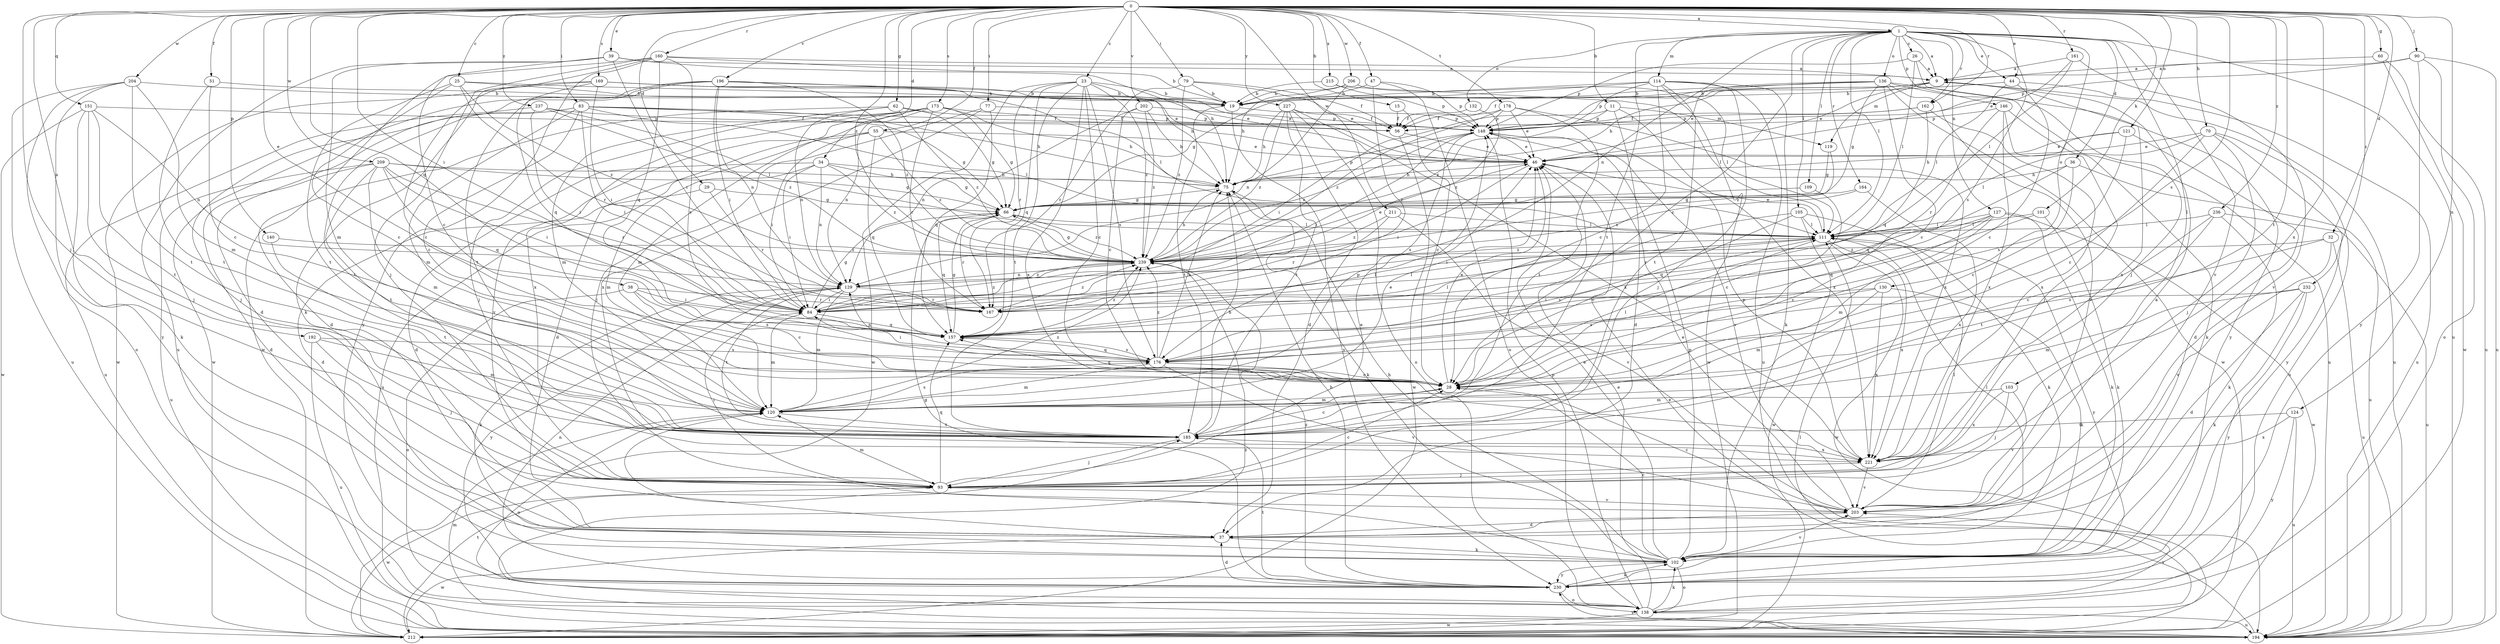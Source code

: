 strict digraph  {
0;
1;
9;
11;
15;
19;
23;
25;
26;
28;
29;
32;
34;
36;
37;
38;
39;
44;
46;
47;
51;
55;
56;
60;
62;
66;
70;
75;
77;
79;
83;
84;
90;
93;
101;
102;
103;
105;
109;
111;
114;
119;
120;
121;
124;
127;
129;
130;
132;
136;
138;
140;
146;
148;
151;
157;
160;
161;
162;
164;
167;
169;
173;
176;
178;
185;
192;
194;
196;
202;
203;
204;
206;
209;
211;
212;
215;
221;
227;
230;
232;
236;
237;
239;
0 -> 1  [label=a];
0 -> 11  [label=b];
0 -> 15  [label=b];
0 -> 23  [label=c];
0 -> 25  [label=c];
0 -> 29  [label=d];
0 -> 32  [label=d];
0 -> 34  [label=d];
0 -> 38  [label=e];
0 -> 39  [label=e];
0 -> 44  [label=e];
0 -> 47  [label=f];
0 -> 51  [label=f];
0 -> 55  [label=f];
0 -> 60  [label=g];
0 -> 62  [label=g];
0 -> 70  [label=h];
0 -> 77  [label=i];
0 -> 79  [label=i];
0 -> 83  [label=i];
0 -> 84  [label=i];
0 -> 90  [label=j];
0 -> 93  [label=j];
0 -> 101  [label=k];
0 -> 121  [label=n];
0 -> 124  [label=n];
0 -> 140  [label=p];
0 -> 151  [label=q];
0 -> 157  [label=q];
0 -> 160  [label=r];
0 -> 161  [label=r];
0 -> 162  [label=r];
0 -> 169  [label=s];
0 -> 173  [label=s];
0 -> 176  [label=s];
0 -> 178  [label=t];
0 -> 185  [label=t];
0 -> 192  [label=u];
0 -> 196  [label=v];
0 -> 202  [label=v];
0 -> 204  [label=w];
0 -> 206  [label=w];
0 -> 209  [label=w];
0 -> 211  [label=w];
0 -> 215  [label=x];
0 -> 221  [label=x];
0 -> 227  [label=y];
0 -> 232  [label=z];
0 -> 236  [label=z];
0 -> 237  [label=z];
0 -> 239  [label=z];
1 -> 9  [label=a];
1 -> 26  [label=c];
1 -> 28  [label=c];
1 -> 36  [label=d];
1 -> 44  [label=e];
1 -> 103  [label=l];
1 -> 105  [label=l];
1 -> 109  [label=l];
1 -> 111  [label=l];
1 -> 114  [label=m];
1 -> 127  [label=n];
1 -> 129  [label=n];
1 -> 130  [label=o];
1 -> 132  [label=o];
1 -> 136  [label=o];
1 -> 146  [label=p];
1 -> 162  [label=r];
1 -> 164  [label=r];
1 -> 176  [label=s];
1 -> 185  [label=t];
1 -> 194  [label=u];
1 -> 203  [label=v];
9 -> 19  [label=b];
9 -> 46  [label=e];
9 -> 56  [label=f];
9 -> 75  [label=h];
9 -> 119  [label=m];
9 -> 194  [label=u];
9 -> 221  [label=x];
11 -> 37  [label=d];
11 -> 84  [label=i];
11 -> 119  [label=m];
11 -> 148  [label=p];
11 -> 221  [label=x];
15 -> 28  [label=c];
15 -> 56  [label=f];
19 -> 148  [label=p];
19 -> 185  [label=t];
19 -> 230  [label=y];
23 -> 19  [label=b];
23 -> 28  [label=c];
23 -> 46  [label=e];
23 -> 157  [label=q];
23 -> 167  [label=r];
23 -> 176  [label=s];
23 -> 185  [label=t];
23 -> 212  [label=w];
23 -> 221  [label=x];
23 -> 239  [label=z];
25 -> 19  [label=b];
25 -> 28  [label=c];
25 -> 46  [label=e];
25 -> 167  [label=r];
25 -> 185  [label=t];
25 -> 239  [label=z];
26 -> 9  [label=a];
26 -> 93  [label=j];
26 -> 111  [label=l];
26 -> 148  [label=p];
28 -> 46  [label=e];
28 -> 111  [label=l];
28 -> 120  [label=m];
28 -> 157  [label=q];
29 -> 37  [label=d];
29 -> 66  [label=g];
29 -> 167  [label=r];
32 -> 176  [label=s];
32 -> 194  [label=u];
32 -> 203  [label=v];
32 -> 239  [label=z];
34 -> 37  [label=d];
34 -> 66  [label=g];
34 -> 75  [label=h];
34 -> 84  [label=i];
34 -> 120  [label=m];
34 -> 129  [label=n];
34 -> 239  [label=z];
36 -> 28  [label=c];
36 -> 75  [label=h];
36 -> 157  [label=q];
36 -> 194  [label=u];
37 -> 102  [label=k];
37 -> 111  [label=l];
37 -> 212  [label=w];
38 -> 28  [label=c];
38 -> 84  [label=i];
38 -> 138  [label=o];
38 -> 167  [label=r];
38 -> 176  [label=s];
39 -> 9  [label=a];
39 -> 28  [label=c];
39 -> 75  [label=h];
39 -> 84  [label=i];
39 -> 120  [label=m];
39 -> 194  [label=u];
44 -> 19  [label=b];
44 -> 28  [label=c];
44 -> 111  [label=l];
44 -> 194  [label=u];
46 -> 75  [label=h];
46 -> 84  [label=i];
47 -> 19  [label=b];
47 -> 138  [label=o];
47 -> 148  [label=p];
47 -> 167  [label=r];
51 -> 19  [label=b];
51 -> 28  [label=c];
51 -> 185  [label=t];
55 -> 37  [label=d];
55 -> 46  [label=e];
55 -> 84  [label=i];
55 -> 157  [label=q];
55 -> 194  [label=u];
55 -> 239  [label=z];
56 -> 46  [label=e];
56 -> 212  [label=w];
60 -> 9  [label=a];
60 -> 194  [label=u];
60 -> 212  [label=w];
62 -> 37  [label=d];
62 -> 66  [label=g];
62 -> 120  [label=m];
62 -> 129  [label=n];
62 -> 148  [label=p];
62 -> 239  [label=z];
66 -> 111  [label=l];
66 -> 157  [label=q];
66 -> 167  [label=r];
66 -> 239  [label=z];
70 -> 28  [label=c];
70 -> 46  [label=e];
70 -> 93  [label=j];
70 -> 111  [label=l];
70 -> 138  [label=o];
70 -> 230  [label=y];
75 -> 66  [label=g];
75 -> 102  [label=k];
75 -> 148  [label=p];
77 -> 93  [label=j];
77 -> 148  [label=p];
77 -> 157  [label=q];
77 -> 221  [label=x];
79 -> 19  [label=b];
79 -> 46  [label=e];
79 -> 56  [label=f];
79 -> 167  [label=r];
79 -> 239  [label=z];
83 -> 28  [label=c];
83 -> 56  [label=f];
83 -> 66  [label=g];
83 -> 75  [label=h];
83 -> 84  [label=i];
83 -> 93  [label=j];
83 -> 111  [label=l];
83 -> 120  [label=m];
83 -> 185  [label=t];
84 -> 66  [label=g];
84 -> 111  [label=l];
84 -> 120  [label=m];
84 -> 157  [label=q];
84 -> 239  [label=z];
90 -> 9  [label=a];
90 -> 138  [label=o];
90 -> 148  [label=p];
90 -> 194  [label=u];
90 -> 230  [label=y];
93 -> 28  [label=c];
93 -> 46  [label=e];
93 -> 84  [label=i];
93 -> 120  [label=m];
93 -> 157  [label=q];
93 -> 203  [label=v];
93 -> 212  [label=w];
101 -> 102  [label=k];
101 -> 111  [label=l];
101 -> 157  [label=q];
102 -> 28  [label=c];
102 -> 46  [label=e];
102 -> 75  [label=h];
102 -> 120  [label=m];
102 -> 138  [label=o];
102 -> 148  [label=p];
102 -> 203  [label=v];
102 -> 230  [label=y];
103 -> 93  [label=j];
103 -> 120  [label=m];
103 -> 203  [label=v];
103 -> 221  [label=x];
105 -> 28  [label=c];
105 -> 84  [label=i];
105 -> 102  [label=k];
105 -> 111  [label=l];
105 -> 212  [label=w];
109 -> 28  [label=c];
109 -> 66  [label=g];
111 -> 46  [label=e];
111 -> 176  [label=s];
111 -> 212  [label=w];
111 -> 221  [label=x];
111 -> 230  [label=y];
111 -> 239  [label=z];
114 -> 19  [label=b];
114 -> 28  [label=c];
114 -> 66  [label=g];
114 -> 93  [label=j];
114 -> 102  [label=k];
114 -> 185  [label=t];
114 -> 194  [label=u];
114 -> 212  [label=w];
114 -> 239  [label=z];
119 -> 66  [label=g];
119 -> 239  [label=z];
120 -> 46  [label=e];
120 -> 138  [label=o];
120 -> 148  [label=p];
120 -> 176  [label=s];
120 -> 185  [label=t];
120 -> 239  [label=z];
121 -> 37  [label=d];
121 -> 46  [label=e];
121 -> 75  [label=h];
121 -> 176  [label=s];
124 -> 185  [label=t];
124 -> 194  [label=u];
124 -> 221  [label=x];
124 -> 230  [label=y];
127 -> 28  [label=c];
127 -> 102  [label=k];
127 -> 111  [label=l];
127 -> 120  [label=m];
127 -> 157  [label=q];
127 -> 167  [label=r];
127 -> 212  [label=w];
129 -> 84  [label=i];
129 -> 102  [label=k];
129 -> 120  [label=m];
129 -> 167  [label=r];
129 -> 185  [label=t];
129 -> 230  [label=y];
129 -> 239  [label=z];
130 -> 84  [label=i];
130 -> 102  [label=k];
130 -> 120  [label=m];
130 -> 176  [label=s];
130 -> 221  [label=x];
132 -> 56  [label=f];
132 -> 239  [label=z];
136 -> 19  [label=b];
136 -> 28  [label=c];
136 -> 46  [label=e];
136 -> 66  [label=g];
136 -> 148  [label=p];
136 -> 194  [label=u];
136 -> 203  [label=v];
136 -> 212  [label=w];
136 -> 230  [label=y];
138 -> 46  [label=e];
138 -> 102  [label=k];
138 -> 148  [label=p];
138 -> 194  [label=u];
138 -> 203  [label=v];
138 -> 212  [label=w];
140 -> 185  [label=t];
140 -> 239  [label=z];
146 -> 93  [label=j];
146 -> 102  [label=k];
146 -> 148  [label=p];
146 -> 167  [label=r];
146 -> 221  [label=x];
148 -> 46  [label=e];
148 -> 84  [label=i];
148 -> 176  [label=s];
148 -> 203  [label=v];
148 -> 239  [label=z];
151 -> 93  [label=j];
151 -> 102  [label=k];
151 -> 129  [label=n];
151 -> 148  [label=p];
151 -> 185  [label=t];
151 -> 212  [label=w];
157 -> 66  [label=g];
157 -> 111  [label=l];
157 -> 176  [label=s];
157 -> 239  [label=z];
160 -> 9  [label=a];
160 -> 19  [label=b];
160 -> 93  [label=j];
160 -> 102  [label=k];
160 -> 157  [label=q];
160 -> 176  [label=s];
160 -> 212  [label=w];
160 -> 230  [label=y];
161 -> 9  [label=a];
161 -> 46  [label=e];
161 -> 111  [label=l];
161 -> 203  [label=v];
162 -> 56  [label=f];
162 -> 148  [label=p];
162 -> 157  [label=q];
162 -> 221  [label=x];
164 -> 66  [label=g];
164 -> 221  [label=x];
164 -> 239  [label=z];
167 -> 111  [label=l];
167 -> 239  [label=z];
169 -> 19  [label=b];
169 -> 28  [label=c];
169 -> 46  [label=e];
169 -> 84  [label=i];
169 -> 111  [label=l];
169 -> 157  [label=q];
169 -> 212  [label=w];
173 -> 56  [label=f];
173 -> 66  [label=g];
173 -> 75  [label=h];
173 -> 93  [label=j];
173 -> 120  [label=m];
173 -> 129  [label=n];
173 -> 167  [label=r];
173 -> 203  [label=v];
173 -> 221  [label=x];
176 -> 28  [label=c];
176 -> 75  [label=h];
176 -> 84  [label=i];
176 -> 120  [label=m];
176 -> 129  [label=n];
176 -> 157  [label=q];
176 -> 203  [label=v];
176 -> 239  [label=z];
178 -> 46  [label=e];
178 -> 56  [label=f];
178 -> 148  [label=p];
178 -> 185  [label=t];
178 -> 221  [label=x];
178 -> 239  [label=z];
185 -> 28  [label=c];
185 -> 75  [label=h];
185 -> 93  [label=j];
185 -> 221  [label=x];
192 -> 93  [label=j];
192 -> 120  [label=m];
192 -> 176  [label=s];
192 -> 194  [label=u];
194 -> 46  [label=e];
194 -> 120  [label=m];
194 -> 230  [label=y];
194 -> 239  [label=z];
196 -> 19  [label=b];
196 -> 37  [label=d];
196 -> 75  [label=h];
196 -> 84  [label=i];
196 -> 129  [label=n];
196 -> 185  [label=t];
196 -> 212  [label=w];
196 -> 239  [label=z];
202 -> 28  [label=c];
202 -> 75  [label=h];
202 -> 129  [label=n];
202 -> 148  [label=p];
202 -> 239  [label=z];
203 -> 9  [label=a];
203 -> 28  [label=c];
203 -> 37  [label=d];
203 -> 46  [label=e];
203 -> 111  [label=l];
204 -> 19  [label=b];
204 -> 120  [label=m];
204 -> 138  [label=o];
204 -> 185  [label=t];
204 -> 194  [label=u];
204 -> 230  [label=y];
206 -> 19  [label=b];
206 -> 75  [label=h];
206 -> 111  [label=l];
206 -> 129  [label=n];
209 -> 37  [label=d];
209 -> 66  [label=g];
209 -> 75  [label=h];
209 -> 84  [label=i];
209 -> 120  [label=m];
209 -> 157  [label=q];
209 -> 167  [label=r];
209 -> 185  [label=t];
209 -> 194  [label=u];
211 -> 111  [label=l];
211 -> 167  [label=r];
211 -> 203  [label=v];
211 -> 239  [label=z];
212 -> 111  [label=l];
212 -> 185  [label=t];
215 -> 19  [label=b];
215 -> 111  [label=l];
215 -> 148  [label=p];
221 -> 93  [label=j];
221 -> 148  [label=p];
221 -> 203  [label=v];
227 -> 37  [label=d];
227 -> 56  [label=f];
227 -> 75  [label=h];
227 -> 138  [label=o];
227 -> 185  [label=t];
227 -> 221  [label=x];
227 -> 239  [label=z];
230 -> 37  [label=d];
230 -> 66  [label=g];
230 -> 75  [label=h];
230 -> 102  [label=k];
230 -> 129  [label=n];
230 -> 138  [label=o];
230 -> 185  [label=t];
230 -> 239  [label=z];
232 -> 37  [label=d];
232 -> 84  [label=i];
232 -> 102  [label=k];
232 -> 120  [label=m];
232 -> 230  [label=y];
236 -> 28  [label=c];
236 -> 102  [label=k];
236 -> 111  [label=l];
236 -> 185  [label=t];
236 -> 194  [label=u];
237 -> 56  [label=f];
237 -> 84  [label=i];
237 -> 111  [label=l];
237 -> 194  [label=u];
237 -> 239  [label=z];
239 -> 46  [label=e];
239 -> 66  [label=g];
239 -> 75  [label=h];
239 -> 129  [label=n];
}
